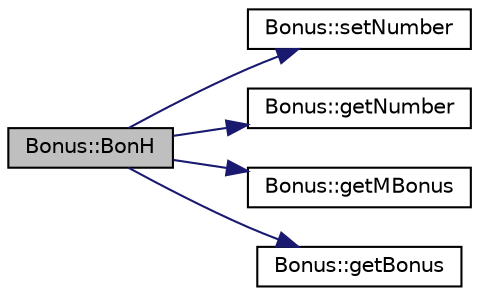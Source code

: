digraph "Bonus::BonH"
{
  edge [fontname="Helvetica",fontsize="10",labelfontname="Helvetica",labelfontsize="10"];
  node [fontname="Helvetica",fontsize="10",shape=record];
  rankdir="LR";
  Node1 [label="Bonus::BonH",height=0.2,width=0.4,color="black", fillcolor="grey75", style="filled", fontcolor="black"];
  Node1 -> Node2 [color="midnightblue",fontsize="10",style="solid"];
  Node2 [label="Bonus::setNumber",height=0.2,width=0.4,color="black", fillcolor="white", style="filled",URL="$class_bonus.html#a9b49303ba2ac90ed51903d720c254d16"];
  Node1 -> Node3 [color="midnightblue",fontsize="10",style="solid"];
  Node3 [label="Bonus::getNumber",height=0.2,width=0.4,color="black", fillcolor="white", style="filled",URL="$class_bonus.html#a8410340d40b2c2f94e6975da25715615"];
  Node1 -> Node4 [color="midnightblue",fontsize="10",style="solid"];
  Node4 [label="Bonus::getMBonus",height=0.2,width=0.4,color="black", fillcolor="white", style="filled",URL="$class_bonus.html#aaa4cc8b64910ad7fac1a0e2408a26338"];
  Node1 -> Node5 [color="midnightblue",fontsize="10",style="solid"];
  Node5 [label="Bonus::getBonus",height=0.2,width=0.4,color="black", fillcolor="white", style="filled",URL="$class_bonus.html#a20eafd1e0dc632fbbd86d860822e95bf"];
}
